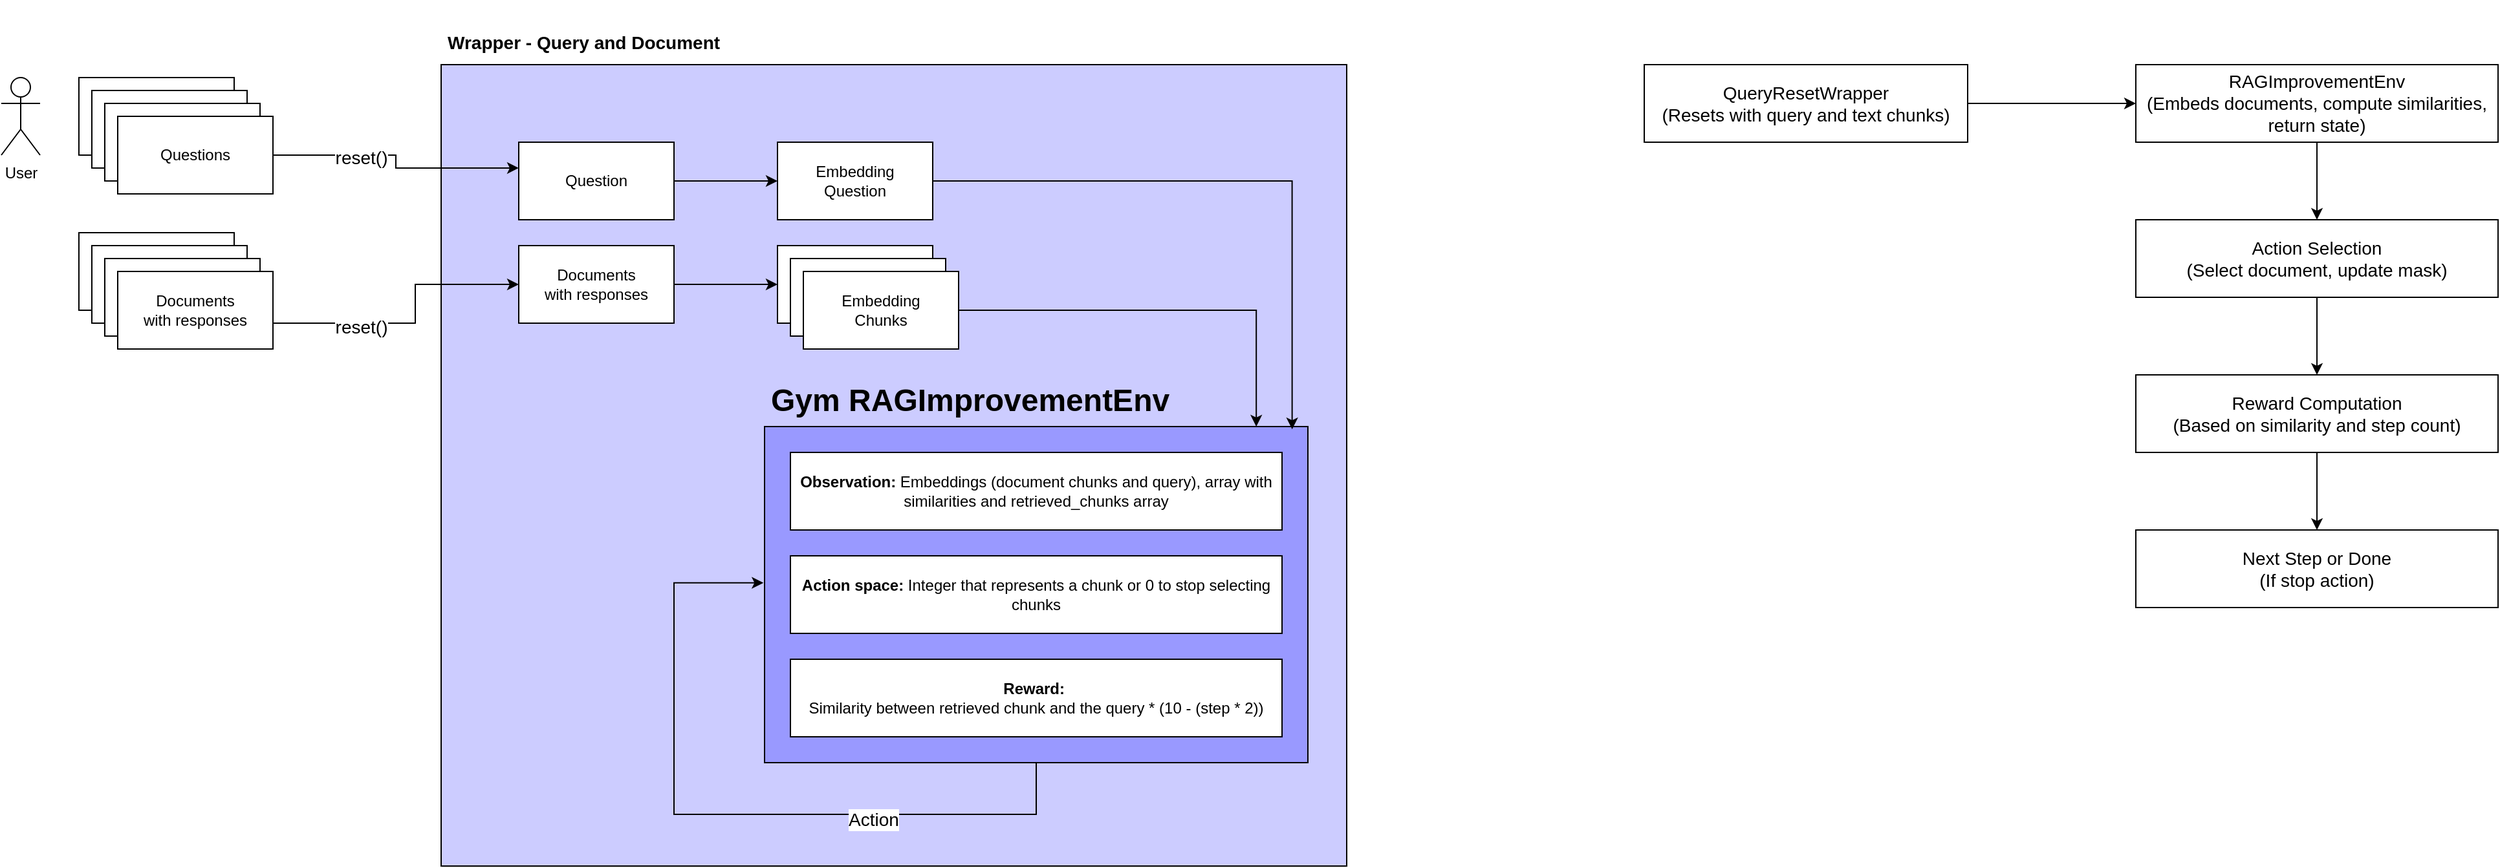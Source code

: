 <mxfile version="20.8.16" type="device"><diagram name="Página-1" id="y7gSY2_hhqythX-R6vfb"><mxGraphModel dx="2501" dy="884" grid="1" gridSize="10" guides="1" tooltips="1" connect="1" arrows="1" fold="1" page="1" pageScale="1" pageWidth="827" pageHeight="1169" math="0" shadow="0"><root><mxCell id="0"/><mxCell id="1" parent="0"/><mxCell id="vDFU8Df0ffggcL2Piz8X-18" value="" style="rounded=0;whiteSpace=wrap;html=1;fillColor=#CCCCFF;" vertex="1" parent="1"><mxGeometry x="10" y="120" width="700" height="620" as="geometry"/></mxCell><mxCell id="vDFU8Df0ffggcL2Piz8X-7" value="Questions" style="rounded=0;whiteSpace=wrap;html=1;" vertex="1" parent="1"><mxGeometry x="-270" y="130" width="120" height="60" as="geometry"/></mxCell><mxCell id="vDFU8Df0ffggcL2Piz8X-8" value="User" style="shape=umlActor;verticalLabelPosition=bottom;verticalAlign=top;html=1;outlineConnect=0;" vertex="1" parent="1"><mxGeometry x="-330" y="130" width="30" height="60" as="geometry"/></mxCell><mxCell id="vDFU8Df0ffggcL2Piz8X-9" value="Questions" style="rounded=0;whiteSpace=wrap;html=1;" vertex="1" parent="1"><mxGeometry x="-260" y="140" width="120" height="60" as="geometry"/></mxCell><mxCell id="vDFU8Df0ffggcL2Piz8X-10" value="Questions" style="rounded=0;whiteSpace=wrap;html=1;" vertex="1" parent="1"><mxGeometry x="-250" y="150" width="120" height="60" as="geometry"/></mxCell><mxCell id="vDFU8Df0ffggcL2Piz8X-16" style="edgeStyle=orthogonalEdgeStyle;rounded=0;orthogonalLoop=1;jettySize=auto;html=1;entryX=0;entryY=0.333;entryDx=0;entryDy=0;entryPerimeter=0;" edge="1" parent="1" source="vDFU8Df0ffggcL2Piz8X-11" target="vDFU8Df0ffggcL2Piz8X-23"><mxGeometry relative="1" as="geometry"/></mxCell><mxCell id="vDFU8Df0ffggcL2Piz8X-36" value="reset()" style="edgeLabel;html=1;align=center;verticalAlign=middle;resizable=0;points=[];fontSize=14;" vertex="1" connectable="0" parent="vDFU8Df0ffggcL2Piz8X-16"><mxGeometry x="-0.32" y="-2" relative="1" as="geometry"><mxPoint as="offset"/></mxGeometry></mxCell><mxCell id="vDFU8Df0ffggcL2Piz8X-11" value="Questions" style="rounded=0;whiteSpace=wrap;html=1;" vertex="1" parent="1"><mxGeometry x="-240" y="160" width="120" height="60" as="geometry"/></mxCell><mxCell id="vDFU8Df0ffggcL2Piz8X-12" value="Documents&lt;br&gt;with responses" style="rounded=0;whiteSpace=wrap;html=1;" vertex="1" parent="1"><mxGeometry x="-270" y="250" width="120" height="60" as="geometry"/></mxCell><mxCell id="vDFU8Df0ffggcL2Piz8X-13" value="Documents&lt;br&gt;with responses" style="rounded=0;whiteSpace=wrap;html=1;" vertex="1" parent="1"><mxGeometry x="-260" y="260" width="120" height="60" as="geometry"/></mxCell><mxCell id="vDFU8Df0ffggcL2Piz8X-14" value="Documents&lt;br&gt;with responses" style="rounded=0;whiteSpace=wrap;html=1;" vertex="1" parent="1"><mxGeometry x="-250" y="270" width="120" height="60" as="geometry"/></mxCell><mxCell id="vDFU8Df0ffggcL2Piz8X-17" style="edgeStyle=orthogonalEdgeStyle;rounded=0;orthogonalLoop=1;jettySize=auto;html=1;entryX=0;entryY=0.5;entryDx=0;entryDy=0;" edge="1" parent="1" source="vDFU8Df0ffggcL2Piz8X-15" target="vDFU8Df0ffggcL2Piz8X-24"><mxGeometry relative="1" as="geometry"><Array as="points"><mxPoint x="-10" y="320"/><mxPoint x="-10" y="290"/></Array></mxGeometry></mxCell><mxCell id="vDFU8Df0ffggcL2Piz8X-37" value="reset()" style="edgeLabel;html=1;align=center;verticalAlign=middle;resizable=0;points=[];fontSize=14;" vertex="1" connectable="0" parent="vDFU8Df0ffggcL2Piz8X-17"><mxGeometry x="-0.382" y="-3" relative="1" as="geometry"><mxPoint as="offset"/></mxGeometry></mxCell><mxCell id="vDFU8Df0ffggcL2Piz8X-15" value="Documents&lt;br&gt;with responses" style="rounded=0;whiteSpace=wrap;html=1;" vertex="1" parent="1"><mxGeometry x="-240" y="280" width="120" height="60" as="geometry"/></mxCell><mxCell id="vDFU8Df0ffggcL2Piz8X-19" value="&lt;h1&gt;&lt;font style=&quot;font-size: 14px;&quot;&gt;Wrapper - Query and Document&lt;/font&gt;&lt;/h1&gt;" style="text;html=1;strokeColor=none;fillColor=none;spacing=5;spacingTop=-20;whiteSpace=wrap;overflow=hidden;rounded=0;" vertex="1" parent="1"><mxGeometry x="10" y="80" width="380" height="40" as="geometry"/></mxCell><mxCell id="vDFU8Df0ffggcL2Piz8X-21" value="" style="group" vertex="1" connectable="0" parent="1"><mxGeometry x="260" y="360" width="420" height="300" as="geometry"/></mxCell><mxCell id="vDFU8Df0ffggcL2Piz8X-1" value="" style="rounded=0;whiteSpace=wrap;html=1;fillColor=#9999FF;" vertex="1" parent="vDFU8Df0ffggcL2Piz8X-21"><mxGeometry y="40" width="420" height="260" as="geometry"/></mxCell><mxCell id="vDFU8Df0ffggcL2Piz8X-3" value="&lt;h1&gt;Gym RAGImprovementEnv&lt;/h1&gt;" style="text;html=1;strokeColor=none;fillColor=none;spacing=5;spacingTop=-20;whiteSpace=wrap;overflow=hidden;rounded=0;" vertex="1" parent="vDFU8Df0ffggcL2Piz8X-21"><mxGeometry width="346" height="40" as="geometry"/></mxCell><mxCell id="vDFU8Df0ffggcL2Piz8X-4" value="&lt;b&gt;Observation:&lt;/b&gt; Embeddings (document chunks and query), array with similarities and retrieved_chunks array" style="rounded=0;whiteSpace=wrap;html=1;" vertex="1" parent="vDFU8Df0ffggcL2Piz8X-21"><mxGeometry x="20" y="60" width="380" height="60" as="geometry"/></mxCell><mxCell id="vDFU8Df0ffggcL2Piz8X-5" value="&lt;b&gt;Action space:&lt;/b&gt;&amp;nbsp;Integer that represents a chunk or 0 to stop selecting chunks" style="rounded=0;whiteSpace=wrap;html=1;" vertex="1" parent="vDFU8Df0ffggcL2Piz8X-21"><mxGeometry x="20" y="140" width="380" height="60" as="geometry"/></mxCell><mxCell id="vDFU8Df0ffggcL2Piz8X-6" value="&lt;b&gt;Reward:&lt;/b&gt;&amp;nbsp;&lt;br&gt;Similarity between retrieved chunk and the query * (10 - (step * 2))" style="rounded=0;whiteSpace=wrap;html=1;" vertex="1" parent="vDFU8Df0ffggcL2Piz8X-21"><mxGeometry x="20" y="220" width="380" height="60" as="geometry"/></mxCell><mxCell id="vDFU8Df0ffggcL2Piz8X-33" style="edgeStyle=orthogonalEdgeStyle;rounded=0;orthogonalLoop=1;jettySize=auto;html=1;fontSize=14;entryX=-0.002;entryY=0.465;entryDx=0;entryDy=0;entryPerimeter=0;exitX=0.5;exitY=1;exitDx=0;exitDy=0;" edge="1" parent="vDFU8Df0ffggcL2Piz8X-21" source="vDFU8Df0ffggcL2Piz8X-1" target="vDFU8Df0ffggcL2Piz8X-1"><mxGeometry relative="1" as="geometry"><mxPoint x="-10" y="160" as="targetPoint"/><Array as="points"><mxPoint x="210" y="340"/><mxPoint x="-70" y="340"/><mxPoint x="-70" y="161"/></Array></mxGeometry></mxCell><mxCell id="vDFU8Df0ffggcL2Piz8X-34" value="Action" style="edgeLabel;html=1;align=center;verticalAlign=middle;resizable=0;points=[];fontSize=14;" vertex="1" connectable="0" parent="vDFU8Df0ffggcL2Piz8X-33"><mxGeometry x="-0.416" y="4" relative="1" as="geometry"><mxPoint as="offset"/></mxGeometry></mxCell><mxCell id="vDFU8Df0ffggcL2Piz8X-30" value="" style="edgeStyle=orthogonalEdgeStyle;rounded=0;orthogonalLoop=1;jettySize=auto;html=1;fontSize=14;" edge="1" parent="1" source="vDFU8Df0ffggcL2Piz8X-23" target="vDFU8Df0ffggcL2Piz8X-29"><mxGeometry relative="1" as="geometry"/></mxCell><mxCell id="vDFU8Df0ffggcL2Piz8X-23" value="Question" style="rounded=0;whiteSpace=wrap;html=1;" vertex="1" parent="1"><mxGeometry x="70" y="180" width="120" height="60" as="geometry"/></mxCell><mxCell id="vDFU8Df0ffggcL2Piz8X-26" value="" style="edgeStyle=orthogonalEdgeStyle;rounded=0;orthogonalLoop=1;jettySize=auto;html=1;fontSize=14;" edge="1" parent="1" source="vDFU8Df0ffggcL2Piz8X-24" target="vDFU8Df0ffggcL2Piz8X-25"><mxGeometry relative="1" as="geometry"/></mxCell><mxCell id="vDFU8Df0ffggcL2Piz8X-24" value="Documents&lt;br&gt;with responses" style="rounded=0;whiteSpace=wrap;html=1;" vertex="1" parent="1"><mxGeometry x="70" y="260" width="120" height="60" as="geometry"/></mxCell><mxCell id="vDFU8Df0ffggcL2Piz8X-25" value="" style="whiteSpace=wrap;html=1;rounded=0;" vertex="1" parent="1"><mxGeometry x="270" y="260" width="120" height="60" as="geometry"/></mxCell><mxCell id="vDFU8Df0ffggcL2Piz8X-27" value="" style="whiteSpace=wrap;html=1;rounded=0;" vertex="1" parent="1"><mxGeometry x="280" y="270" width="120" height="60" as="geometry"/></mxCell><mxCell id="vDFU8Df0ffggcL2Piz8X-31" style="edgeStyle=orthogonalEdgeStyle;rounded=0;orthogonalLoop=1;jettySize=auto;html=1;entryX=0.905;entryY=0;entryDx=0;entryDy=0;entryPerimeter=0;fontSize=14;exitX=1;exitY=0.5;exitDx=0;exitDy=0;" edge="1" parent="1" source="vDFU8Df0ffggcL2Piz8X-28" target="vDFU8Df0ffggcL2Piz8X-1"><mxGeometry relative="1" as="geometry"/></mxCell><mxCell id="vDFU8Df0ffggcL2Piz8X-28" value="Embedding&lt;br&gt;Chunks" style="whiteSpace=wrap;html=1;rounded=0;" vertex="1" parent="1"><mxGeometry x="290" y="280" width="120" height="60" as="geometry"/></mxCell><mxCell id="vDFU8Df0ffggcL2Piz8X-32" style="edgeStyle=orthogonalEdgeStyle;rounded=0;orthogonalLoop=1;jettySize=auto;html=1;entryX=0.971;entryY=0.008;entryDx=0;entryDy=0;entryPerimeter=0;fontSize=14;" edge="1" parent="1" source="vDFU8Df0ffggcL2Piz8X-29" target="vDFU8Df0ffggcL2Piz8X-1"><mxGeometry relative="1" as="geometry"><Array as="points"><mxPoint x="668" y="210"/></Array></mxGeometry></mxCell><mxCell id="vDFU8Df0ffggcL2Piz8X-29" value="Embedding&lt;br&gt;Question" style="rounded=0;whiteSpace=wrap;html=1;" vertex="1" parent="1"><mxGeometry x="270" y="180" width="120" height="60" as="geometry"/></mxCell><mxCell id="vDFU8Df0ffggcL2Piz8X-40" value="" style="edgeStyle=orthogonalEdgeStyle;rounded=0;orthogonalLoop=1;jettySize=auto;html=1;fontSize=14;" edge="1" parent="1" source="vDFU8Df0ffggcL2Piz8X-38" target="vDFU8Df0ffggcL2Piz8X-39"><mxGeometry relative="1" as="geometry"/></mxCell><mxCell id="vDFU8Df0ffggcL2Piz8X-38" value="QueryResetWrapper&lt;br&gt;(Resets with query and text chunks)" style="rounded=0;whiteSpace=wrap;html=1;fontSize=14;fillColor=#FFFFFF;" vertex="1" parent="1"><mxGeometry x="940" y="120" width="250" height="60" as="geometry"/></mxCell><mxCell id="vDFU8Df0ffggcL2Piz8X-42" value="" style="edgeStyle=orthogonalEdgeStyle;rounded=0;orthogonalLoop=1;jettySize=auto;html=1;fontSize=14;" edge="1" parent="1" source="vDFU8Df0ffggcL2Piz8X-39" target="vDFU8Df0ffggcL2Piz8X-41"><mxGeometry relative="1" as="geometry"/></mxCell><mxCell id="vDFU8Df0ffggcL2Piz8X-39" value="RAGImprovementEnv&lt;br&gt;(Embeds documents, compute similarities, return state)" style="whiteSpace=wrap;html=1;fontSize=14;fillColor=#FFFFFF;rounded=0;" vertex="1" parent="1"><mxGeometry x="1320" y="120" width="280" height="60" as="geometry"/></mxCell><mxCell id="vDFU8Df0ffggcL2Piz8X-44" value="" style="edgeStyle=orthogonalEdgeStyle;rounded=0;orthogonalLoop=1;jettySize=auto;html=1;fontSize=14;" edge="1" parent="1" source="vDFU8Df0ffggcL2Piz8X-41" target="vDFU8Df0ffggcL2Piz8X-43"><mxGeometry relative="1" as="geometry"/></mxCell><mxCell id="vDFU8Df0ffggcL2Piz8X-41" value="Action Selection&lt;br&gt;(Select document, update mask)" style="whiteSpace=wrap;html=1;fontSize=14;fillColor=#FFFFFF;rounded=0;" vertex="1" parent="1"><mxGeometry x="1320" y="240" width="280" height="60" as="geometry"/></mxCell><mxCell id="vDFU8Df0ffggcL2Piz8X-46" value="" style="edgeStyle=orthogonalEdgeStyle;rounded=0;orthogonalLoop=1;jettySize=auto;html=1;fontSize=14;" edge="1" parent="1" source="vDFU8Df0ffggcL2Piz8X-43" target="vDFU8Df0ffggcL2Piz8X-45"><mxGeometry relative="1" as="geometry"/></mxCell><mxCell id="vDFU8Df0ffggcL2Piz8X-43" value="Reward Computation&lt;br&gt;(Based on similarity and step count)" style="whiteSpace=wrap;html=1;fontSize=14;fillColor=#FFFFFF;rounded=0;" vertex="1" parent="1"><mxGeometry x="1320" y="360" width="280" height="60" as="geometry"/></mxCell><mxCell id="vDFU8Df0ffggcL2Piz8X-45" value="Next Step or Done&lt;br&gt;(If stop action)" style="whiteSpace=wrap;html=1;fontSize=14;fillColor=#FFFFFF;rounded=0;" vertex="1" parent="1"><mxGeometry x="1320" y="480" width="280" height="60" as="geometry"/></mxCell></root></mxGraphModel></diagram></mxfile>